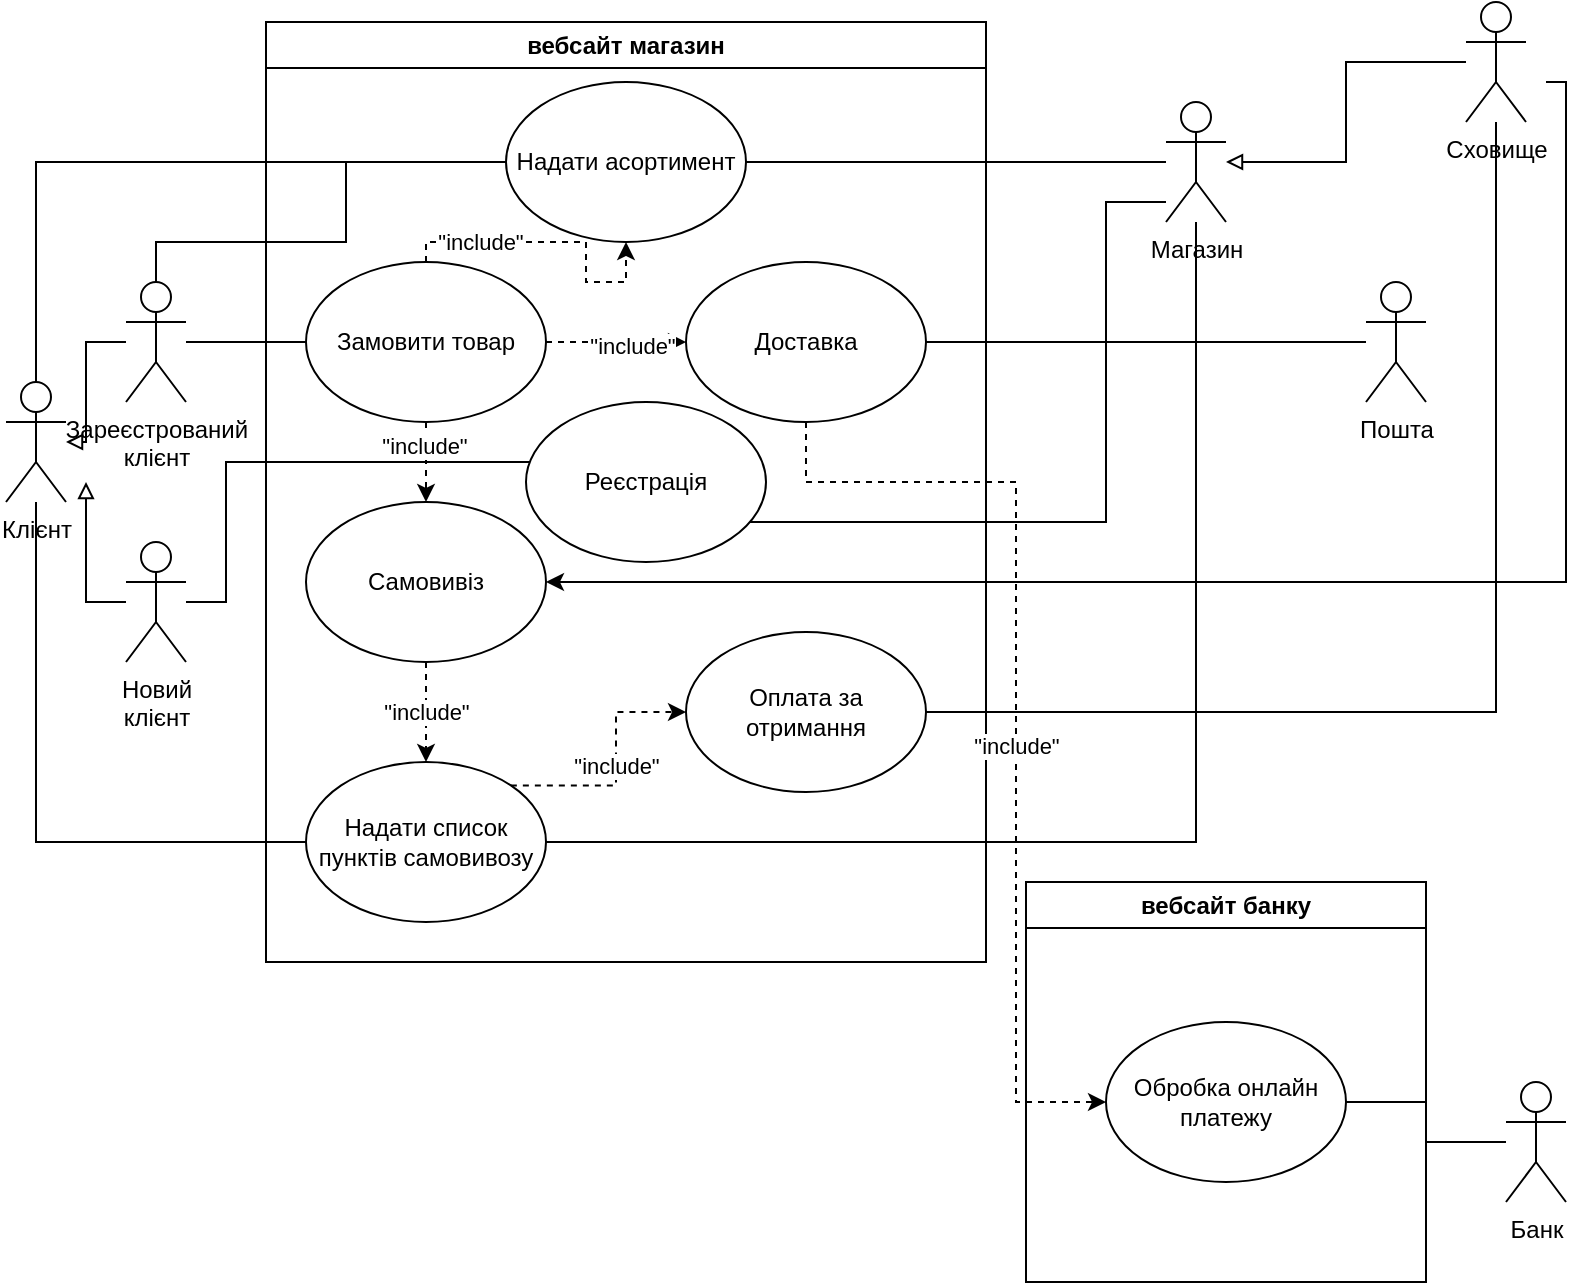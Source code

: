 <mxfile version="21.7.2" type="github">
  <diagram name="Page-1" id="BAptIKloEcON9kz2fW2D">
    <mxGraphModel dx="957" dy="736" grid="1" gridSize="10" guides="1" tooltips="1" connect="1" arrows="1" fold="1" page="1" pageScale="1" pageWidth="827" pageHeight="1169" math="0" shadow="0">
      <root>
        <mxCell id="0" />
        <mxCell id="1" parent="0" />
        <mxCell id="wIIheEUebPxuth35GpuM-1" value="Клієнт&lt;br&gt;" style="shape=umlActor;verticalLabelPosition=bottom;verticalAlign=top;html=1;outlineConnect=0;fillStyle=auto;treeMoving=0;shadow=0;" vertex="1" parent="1">
          <mxGeometry x="20" y="420" width="30" height="60" as="geometry" />
        </mxCell>
        <mxCell id="wIIheEUebPxuth35GpuM-3" value="вебсайт магазин" style="swimlane;whiteSpace=wrap;html=1;" vertex="1" parent="1">
          <mxGeometry x="150" y="240" width="360" height="470" as="geometry">
            <mxRectangle x="150" y="240" width="140" height="30" as="alternateBounds" />
          </mxGeometry>
        </mxCell>
        <mxCell id="wIIheEUebPxuth35GpuM-10" value="Надати асортимент" style="ellipse;whiteSpace=wrap;html=1;" vertex="1" parent="wIIheEUebPxuth35GpuM-3">
          <mxGeometry x="120" y="30" width="120" height="80" as="geometry" />
        </mxCell>
        <mxCell id="wIIheEUebPxuth35GpuM-32" style="edgeStyle=orthogonalEdgeStyle;rounded=0;orthogonalLoop=1;jettySize=auto;html=1;entryX=0.5;entryY=1;entryDx=0;entryDy=0;dashed=1;" edge="1" parent="wIIheEUebPxuth35GpuM-3" source="wIIheEUebPxuth35GpuM-15" target="wIIheEUebPxuth35GpuM-10">
          <mxGeometry relative="1" as="geometry">
            <Array as="points">
              <mxPoint x="80" y="110" />
              <mxPoint x="160" y="110" />
              <mxPoint x="160" y="130" />
              <mxPoint x="180" y="130" />
            </Array>
          </mxGeometry>
        </mxCell>
        <mxCell id="wIIheEUebPxuth35GpuM-33" value="&quot;include&quot;" style="edgeLabel;html=1;align=center;verticalAlign=middle;resizable=0;points=[];" vertex="1" connectable="0" parent="wIIheEUebPxuth35GpuM-32">
          <mxGeometry x="-0.505" relative="1" as="geometry">
            <mxPoint as="offset" />
          </mxGeometry>
        </mxCell>
        <mxCell id="wIIheEUebPxuth35GpuM-34" style="edgeStyle=orthogonalEdgeStyle;rounded=0;orthogonalLoop=1;jettySize=auto;html=1;dashed=1;" edge="1" parent="wIIheEUebPxuth35GpuM-3" source="wIIheEUebPxuth35GpuM-15" target="wIIheEUebPxuth35GpuM-21">
          <mxGeometry relative="1" as="geometry" />
        </mxCell>
        <mxCell id="wIIheEUebPxuth35GpuM-36" value="&quot;include&quot;" style="edgeLabel;html=1;align=center;verticalAlign=middle;resizable=0;points=[];" vertex="1" connectable="0" parent="wIIheEUebPxuth35GpuM-34">
          <mxGeometry x="0.222" y="-2" relative="1" as="geometry">
            <mxPoint as="offset" />
          </mxGeometry>
        </mxCell>
        <mxCell id="wIIheEUebPxuth35GpuM-35" style="edgeStyle=orthogonalEdgeStyle;rounded=0;orthogonalLoop=1;jettySize=auto;html=1;entryX=0.5;entryY=0;entryDx=0;entryDy=0;dashed=1;" edge="1" parent="wIIheEUebPxuth35GpuM-3" source="wIIheEUebPxuth35GpuM-15" target="wIIheEUebPxuth35GpuM-20">
          <mxGeometry relative="1" as="geometry" />
        </mxCell>
        <mxCell id="wIIheEUebPxuth35GpuM-37" value="&quot;include&quot;" style="edgeLabel;html=1;align=center;verticalAlign=middle;resizable=0;points=[];" vertex="1" connectable="0" parent="wIIheEUebPxuth35GpuM-35">
          <mxGeometry x="-0.399" y="-1" relative="1" as="geometry">
            <mxPoint as="offset" />
          </mxGeometry>
        </mxCell>
        <mxCell id="wIIheEUebPxuth35GpuM-15" value="Замовити товар" style="ellipse;whiteSpace=wrap;html=1;" vertex="1" parent="wIIheEUebPxuth35GpuM-3">
          <mxGeometry x="20" y="120" width="120" height="80" as="geometry" />
        </mxCell>
        <mxCell id="wIIheEUebPxuth35GpuM-39" value="&quot;include&quot;" style="edgeStyle=orthogonalEdgeStyle;rounded=0;orthogonalLoop=1;jettySize=auto;html=1;entryX=0.5;entryY=0;entryDx=0;entryDy=0;dashed=1;" edge="1" parent="wIIheEUebPxuth35GpuM-3" source="wIIheEUebPxuth35GpuM-20" target="wIIheEUebPxuth35GpuM-22">
          <mxGeometry relative="1" as="geometry" />
        </mxCell>
        <mxCell id="wIIheEUebPxuth35GpuM-20" value="Самовивіз" style="ellipse;whiteSpace=wrap;html=1;" vertex="1" parent="wIIheEUebPxuth35GpuM-3">
          <mxGeometry x="20" y="240" width="120" height="80" as="geometry" />
        </mxCell>
        <mxCell id="wIIheEUebPxuth35GpuM-21" value="Доставка" style="ellipse;whiteSpace=wrap;html=1;" vertex="1" parent="wIIheEUebPxuth35GpuM-3">
          <mxGeometry x="210" y="120" width="120" height="80" as="geometry" />
        </mxCell>
        <mxCell id="wIIheEUebPxuth35GpuM-40" value="&quot;include&quot;" style="edgeStyle=orthogonalEdgeStyle;rounded=0;orthogonalLoop=1;jettySize=auto;html=1;exitX=1;exitY=0;exitDx=0;exitDy=0;dashed=1;" edge="1" parent="wIIheEUebPxuth35GpuM-3" source="wIIheEUebPxuth35GpuM-22" target="wIIheEUebPxuth35GpuM-38">
          <mxGeometry relative="1" as="geometry" />
        </mxCell>
        <mxCell id="wIIheEUebPxuth35GpuM-22" value="Надати список пунктів самовивозу" style="ellipse;whiteSpace=wrap;html=1;" vertex="1" parent="wIIheEUebPxuth35GpuM-3">
          <mxGeometry x="20" y="370" width="120" height="80" as="geometry" />
        </mxCell>
        <mxCell id="wIIheEUebPxuth35GpuM-38" value="Оплата за отримання" style="ellipse;whiteSpace=wrap;html=1;" vertex="1" parent="wIIheEUebPxuth35GpuM-3">
          <mxGeometry x="210" y="305" width="120" height="80" as="geometry" />
        </mxCell>
        <mxCell id="wIIheEUebPxuth35GpuM-58" value="Реєстрація" style="ellipse;whiteSpace=wrap;html=1;" vertex="1" parent="wIIheEUebPxuth35GpuM-3">
          <mxGeometry x="130" y="190" width="120" height="80" as="geometry" />
        </mxCell>
        <mxCell id="wIIheEUebPxuth35GpuM-12" style="edgeStyle=orthogonalEdgeStyle;rounded=0;orthogonalLoop=1;jettySize=auto;html=1;entryX=1;entryY=0.5;entryDx=0;entryDy=0;endArrow=none;endFill=0;" edge="1" parent="1" source="wIIheEUebPxuth35GpuM-4" target="wIIheEUebPxuth35GpuM-10">
          <mxGeometry relative="1" as="geometry" />
        </mxCell>
        <mxCell id="wIIheEUebPxuth35GpuM-23" style="edgeStyle=orthogonalEdgeStyle;rounded=0;orthogonalLoop=1;jettySize=auto;html=1;entryX=1;entryY=0.5;entryDx=0;entryDy=0;endArrow=none;endFill=0;" edge="1" parent="1" source="wIIheEUebPxuth35GpuM-4" target="wIIheEUebPxuth35GpuM-22">
          <mxGeometry relative="1" as="geometry">
            <Array as="points">
              <mxPoint x="615" y="650" />
            </Array>
          </mxGeometry>
        </mxCell>
        <mxCell id="wIIheEUebPxuth35GpuM-4" value="Магазин" style="shape=umlActor;verticalLabelPosition=bottom;verticalAlign=top;html=1;outlineConnect=0;" vertex="1" parent="1">
          <mxGeometry x="600" y="280" width="30" height="60" as="geometry" />
        </mxCell>
        <mxCell id="wIIheEUebPxuth35GpuM-31" style="edgeStyle=orthogonalEdgeStyle;rounded=0;orthogonalLoop=1;jettySize=auto;html=1;endArrow=block;endFill=0;" edge="1" parent="1" source="wIIheEUebPxuth35GpuM-9" target="wIIheEUebPxuth35GpuM-4">
          <mxGeometry relative="1" as="geometry" />
        </mxCell>
        <mxCell id="wIIheEUebPxuth35GpuM-47" style="edgeStyle=orthogonalEdgeStyle;rounded=0;orthogonalLoop=1;jettySize=auto;html=1;entryX=1;entryY=0.5;entryDx=0;entryDy=0;" edge="1" parent="1" target="wIIheEUebPxuth35GpuM-20">
          <mxGeometry relative="1" as="geometry">
            <mxPoint x="790" y="270" as="sourcePoint" />
            <Array as="points">
              <mxPoint x="800" y="270" />
              <mxPoint x="800" y="520" />
            </Array>
          </mxGeometry>
        </mxCell>
        <mxCell id="wIIheEUebPxuth35GpuM-9" value="Сховище" style="shape=umlActor;verticalLabelPosition=bottom;verticalAlign=top;html=1;outlineConnect=0;" vertex="1" parent="1">
          <mxGeometry x="750" y="230" width="30" height="60" as="geometry" />
        </mxCell>
        <mxCell id="wIIheEUebPxuth35GpuM-13" style="edgeStyle=orthogonalEdgeStyle;rounded=0;orthogonalLoop=1;jettySize=auto;html=1;verticalAlign=middle;endArrow=none;endFill=0;" edge="1" parent="1" source="wIIheEUebPxuth35GpuM-10" target="wIIheEUebPxuth35GpuM-1">
          <mxGeometry relative="1" as="geometry" />
        </mxCell>
        <mxCell id="wIIheEUebPxuth35GpuM-24" style="edgeStyle=orthogonalEdgeStyle;rounded=0;orthogonalLoop=1;jettySize=auto;html=1;endArrow=none;endFill=0;" edge="1" parent="1" source="wIIheEUebPxuth35GpuM-22" target="wIIheEUebPxuth35GpuM-1">
          <mxGeometry relative="1" as="geometry" />
        </mxCell>
        <mxCell id="wIIheEUebPxuth35GpuM-29" value="Банк" style="shape=umlActor;verticalLabelPosition=bottom;verticalAlign=top;html=1;outlineConnect=0;" vertex="1" parent="1">
          <mxGeometry x="770" y="770" width="30" height="60" as="geometry" />
        </mxCell>
        <mxCell id="wIIheEUebPxuth35GpuM-41" style="edgeStyle=orthogonalEdgeStyle;rounded=0;orthogonalLoop=1;jettySize=auto;html=1;entryX=1;entryY=0.5;entryDx=0;entryDy=0;endArrow=none;endFill=0;" edge="1" parent="1" source="wIIheEUebPxuth35GpuM-30" target="wIIheEUebPxuth35GpuM-21">
          <mxGeometry relative="1" as="geometry" />
        </mxCell>
        <mxCell id="wIIheEUebPxuth35GpuM-30" value="Пошта" style="shape=umlActor;verticalLabelPosition=bottom;verticalAlign=top;html=1;outlineConnect=0;" vertex="1" parent="1">
          <mxGeometry x="700" y="370" width="30" height="60" as="geometry" />
        </mxCell>
        <mxCell id="wIIheEUebPxuth35GpuM-42" value="вебсайт банку" style="swimlane;whiteSpace=wrap;html=1;" vertex="1" parent="1">
          <mxGeometry x="530" y="670" width="200" height="200" as="geometry" />
        </mxCell>
        <mxCell id="wIIheEUebPxuth35GpuM-43" value="Обробка онлайн платежу" style="ellipse;whiteSpace=wrap;html=1;" vertex="1" parent="wIIheEUebPxuth35GpuM-42">
          <mxGeometry x="40" y="70" width="120" height="80" as="geometry" />
        </mxCell>
        <mxCell id="wIIheEUebPxuth35GpuM-44" style="edgeStyle=orthogonalEdgeStyle;rounded=0;orthogonalLoop=1;jettySize=auto;html=1;entryX=0;entryY=0.5;entryDx=0;entryDy=0;dashed=1;" edge="1" parent="1" source="wIIheEUebPxuth35GpuM-21" target="wIIheEUebPxuth35GpuM-43">
          <mxGeometry relative="1" as="geometry">
            <Array as="points">
              <mxPoint x="420" y="470" />
              <mxPoint x="525" y="470" />
              <mxPoint x="525" y="780" />
            </Array>
          </mxGeometry>
        </mxCell>
        <mxCell id="wIIheEUebPxuth35GpuM-45" value="&quot;include&quot;" style="edgeLabel;html=1;align=center;verticalAlign=middle;resizable=0;points=[];" vertex="1" connectable="0" parent="wIIheEUebPxuth35GpuM-44">
          <mxGeometry x="0.09" relative="1" as="geometry">
            <mxPoint as="offset" />
          </mxGeometry>
        </mxCell>
        <mxCell id="wIIheEUebPxuth35GpuM-46" style="edgeStyle=orthogonalEdgeStyle;rounded=0;orthogonalLoop=1;jettySize=auto;html=1;endArrow=none;endFill=0;" edge="1" parent="1" source="wIIheEUebPxuth35GpuM-43" target="wIIheEUebPxuth35GpuM-29">
          <mxGeometry relative="1" as="geometry" />
        </mxCell>
        <mxCell id="wIIheEUebPxuth35GpuM-53" style="edgeStyle=orthogonalEdgeStyle;rounded=0;orthogonalLoop=1;jettySize=auto;html=1;endArrow=block;endFill=0;" edge="1" parent="1" source="wIIheEUebPxuth35GpuM-48">
          <mxGeometry relative="1" as="geometry">
            <mxPoint x="60" y="470" as="targetPoint" />
          </mxGeometry>
        </mxCell>
        <mxCell id="wIIheEUebPxuth35GpuM-48" value="Новий&lt;br&gt;клієнт" style="shape=umlActor;verticalLabelPosition=bottom;verticalAlign=top;html=1;outlineConnect=0;fillStyle=auto;treeMoving=0;shadow=0;" vertex="1" parent="1">
          <mxGeometry x="80" y="500" width="30" height="60" as="geometry" />
        </mxCell>
        <mxCell id="wIIheEUebPxuth35GpuM-52" style="edgeStyle=orthogonalEdgeStyle;rounded=0;orthogonalLoop=1;jettySize=auto;html=1;endArrow=block;endFill=0;" edge="1" parent="1" source="wIIheEUebPxuth35GpuM-49" target="wIIheEUebPxuth35GpuM-1">
          <mxGeometry relative="1" as="geometry" />
        </mxCell>
        <mxCell id="wIIheEUebPxuth35GpuM-55" style="edgeStyle=orthogonalEdgeStyle;rounded=0;orthogonalLoop=1;jettySize=auto;html=1;entryX=0;entryY=0.5;entryDx=0;entryDy=0;endArrow=none;endFill=0;" edge="1" parent="1" source="wIIheEUebPxuth35GpuM-49" target="wIIheEUebPxuth35GpuM-10">
          <mxGeometry relative="1" as="geometry">
            <Array as="points">
              <mxPoint x="95" y="350" />
              <mxPoint x="190" y="350" />
              <mxPoint x="190" y="310" />
            </Array>
          </mxGeometry>
        </mxCell>
        <mxCell id="wIIheEUebPxuth35GpuM-49" value="Зареєстрований&lt;br&gt;клієнт" style="shape=umlActor;verticalLabelPosition=bottom;verticalAlign=top;html=1;outlineConnect=0;fillStyle=auto;treeMoving=0;shadow=0;" vertex="1" parent="1">
          <mxGeometry x="80" y="370" width="30" height="60" as="geometry" />
        </mxCell>
        <mxCell id="wIIheEUebPxuth35GpuM-54" style="edgeStyle=orthogonalEdgeStyle;rounded=0;orthogonalLoop=1;jettySize=auto;html=1;endArrow=none;endFill=0;" edge="1" parent="1" source="wIIheEUebPxuth35GpuM-15" target="wIIheEUebPxuth35GpuM-49">
          <mxGeometry relative="1" as="geometry" />
        </mxCell>
        <mxCell id="wIIheEUebPxuth35GpuM-59" style="edgeStyle=orthogonalEdgeStyle;rounded=0;orthogonalLoop=1;jettySize=auto;html=1;endArrow=none;endFill=0;" edge="1" parent="1" source="wIIheEUebPxuth35GpuM-58" target="wIIheEUebPxuth35GpuM-4">
          <mxGeometry relative="1" as="geometry">
            <Array as="points">
              <mxPoint x="570" y="490" />
              <mxPoint x="570" y="330" />
            </Array>
          </mxGeometry>
        </mxCell>
        <mxCell id="wIIheEUebPxuth35GpuM-60" style="edgeStyle=orthogonalEdgeStyle;rounded=0;orthogonalLoop=1;jettySize=auto;html=1;endArrow=none;endFill=0;" edge="1" parent="1" source="wIIheEUebPxuth35GpuM-58" target="wIIheEUebPxuth35GpuM-48">
          <mxGeometry relative="1" as="geometry">
            <Array as="points">
              <mxPoint x="130" y="460" />
              <mxPoint x="130" y="530" />
            </Array>
          </mxGeometry>
        </mxCell>
        <mxCell id="wIIheEUebPxuth35GpuM-61" style="edgeStyle=orthogonalEdgeStyle;rounded=0;orthogonalLoop=1;jettySize=auto;html=1;endArrow=none;endFill=0;" edge="1" parent="1" source="wIIheEUebPxuth35GpuM-38" target="wIIheEUebPxuth35GpuM-9">
          <mxGeometry relative="1" as="geometry" />
        </mxCell>
      </root>
    </mxGraphModel>
  </diagram>
</mxfile>
